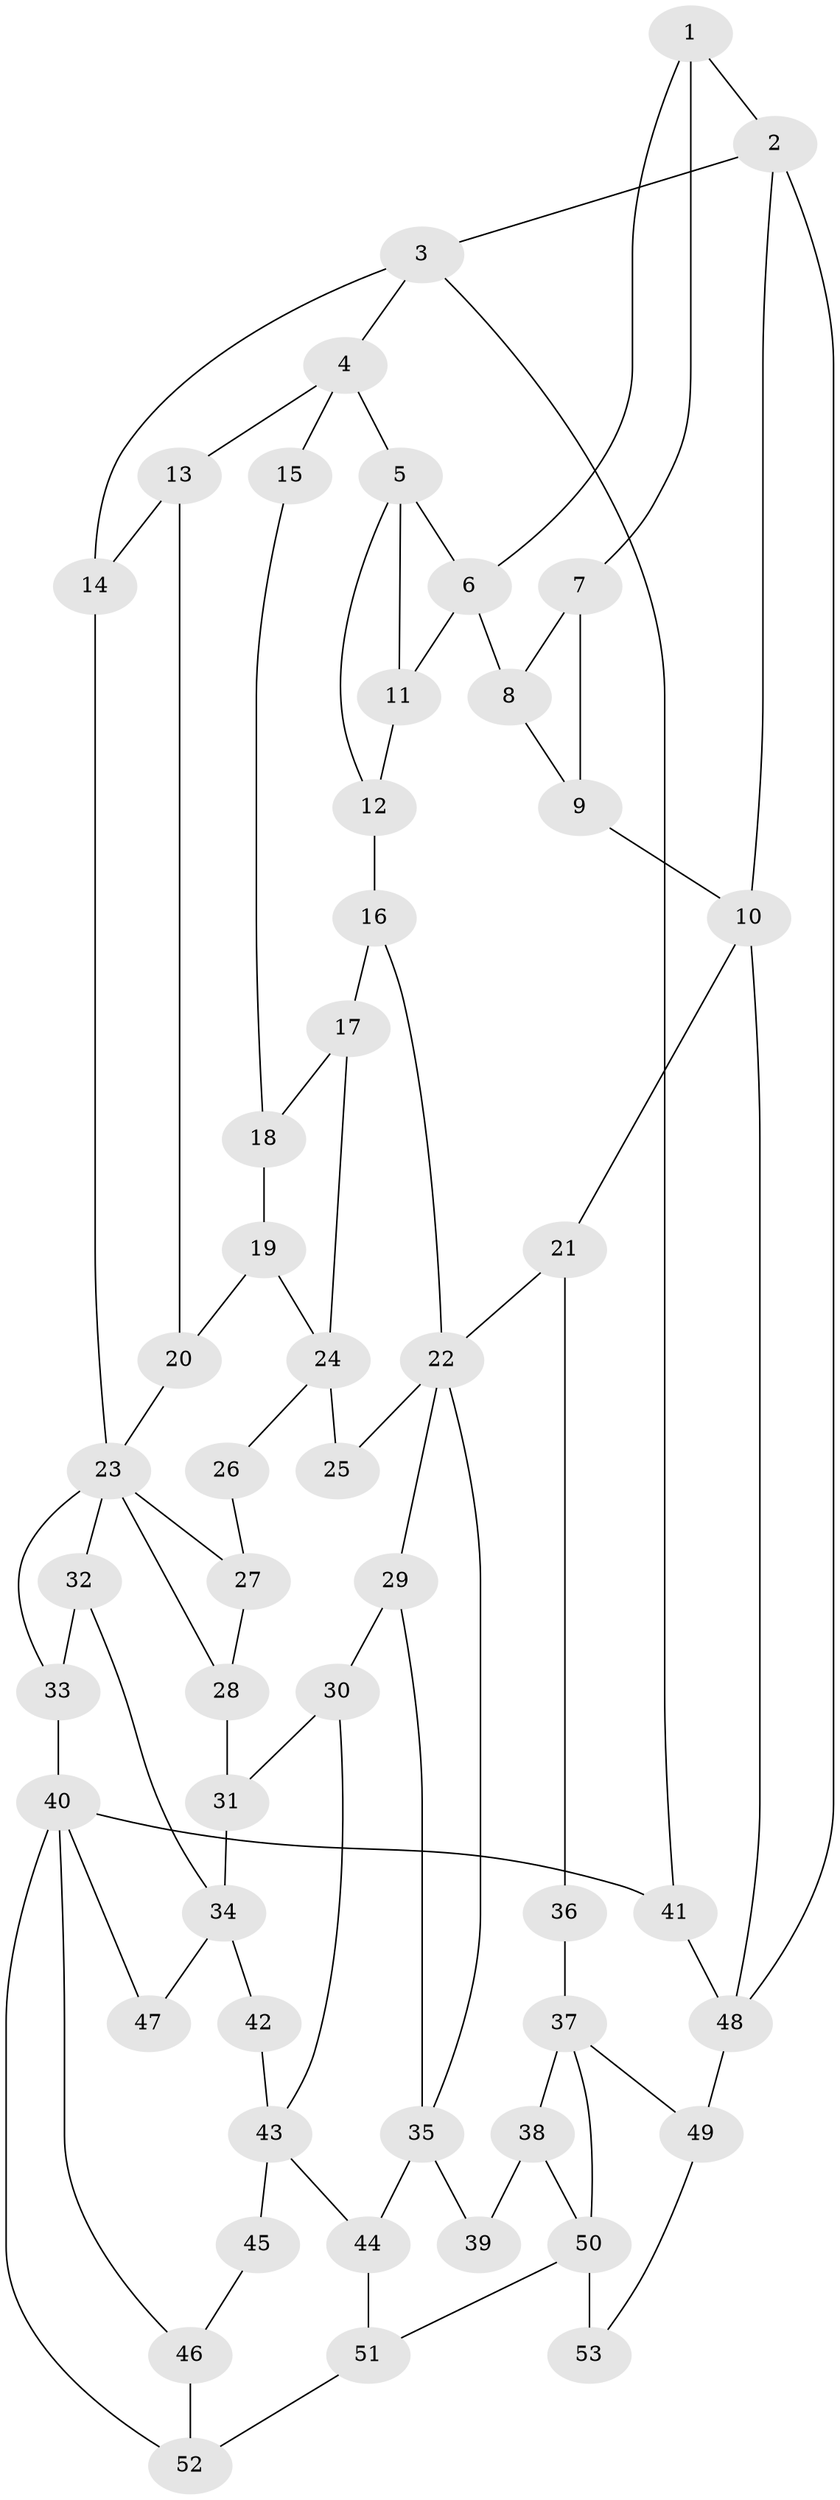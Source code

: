 // original degree distribution, {3: 0.018867924528301886, 6: 0.22641509433962265, 4: 0.24528301886792453, 5: 0.5094339622641509}
// Generated by graph-tools (version 1.1) at 2025/54/03/04/25 22:54:47]
// undirected, 53 vertices, 85 edges
graph export_dot {
  node [color=gray90,style=filled];
  1;
  2;
  3;
  4;
  5;
  6;
  7;
  8;
  9;
  10;
  11;
  12;
  13;
  14;
  15;
  16;
  17;
  18;
  19;
  20;
  21;
  22;
  23;
  24;
  25;
  26;
  27;
  28;
  29;
  30;
  31;
  32;
  33;
  34;
  35;
  36;
  37;
  38;
  39;
  40;
  41;
  42;
  43;
  44;
  45;
  46;
  47;
  48;
  49;
  50;
  51;
  52;
  53;
  1 -- 2 [weight=1.0];
  1 -- 6 [weight=1.0];
  1 -- 7 [weight=1.0];
  2 -- 3 [weight=1.0];
  2 -- 10 [weight=1.0];
  2 -- 48 [weight=1.0];
  3 -- 4 [weight=1.0];
  3 -- 14 [weight=1.0];
  3 -- 41 [weight=1.0];
  4 -- 5 [weight=2.0];
  4 -- 13 [weight=1.0];
  4 -- 15 [weight=2.0];
  5 -- 6 [weight=1.0];
  5 -- 11 [weight=1.0];
  5 -- 12 [weight=1.0];
  6 -- 8 [weight=2.0];
  6 -- 11 [weight=1.0];
  7 -- 8 [weight=1.0];
  7 -- 9 [weight=2.0];
  8 -- 9 [weight=2.0];
  9 -- 10 [weight=2.0];
  10 -- 21 [weight=2.0];
  10 -- 48 [weight=1.0];
  11 -- 12 [weight=1.0];
  12 -- 16 [weight=1.0];
  13 -- 14 [weight=1.0];
  13 -- 20 [weight=1.0];
  14 -- 23 [weight=1.0];
  15 -- 18 [weight=1.0];
  16 -- 17 [weight=1.0];
  16 -- 22 [weight=1.0];
  17 -- 18 [weight=1.0];
  17 -- 24 [weight=1.0];
  18 -- 19 [weight=1.0];
  19 -- 20 [weight=1.0];
  19 -- 24 [weight=1.0];
  20 -- 23 [weight=1.0];
  21 -- 22 [weight=2.0];
  21 -- 36 [weight=1.0];
  22 -- 25 [weight=1.0];
  22 -- 29 [weight=1.0];
  22 -- 35 [weight=1.0];
  23 -- 27 [weight=1.0];
  23 -- 28 [weight=1.0];
  23 -- 32 [weight=1.0];
  23 -- 33 [weight=1.0];
  24 -- 25 [weight=2.0];
  24 -- 26 [weight=2.0];
  26 -- 27 [weight=1.0];
  27 -- 28 [weight=1.0];
  28 -- 31 [weight=1.0];
  29 -- 30 [weight=1.0];
  29 -- 35 [weight=1.0];
  30 -- 31 [weight=1.0];
  30 -- 43 [weight=1.0];
  31 -- 34 [weight=1.0];
  32 -- 33 [weight=1.0];
  32 -- 34 [weight=1.0];
  33 -- 40 [weight=1.0];
  34 -- 42 [weight=2.0];
  34 -- 47 [weight=2.0];
  35 -- 39 [weight=2.0];
  35 -- 44 [weight=2.0];
  36 -- 37 [weight=2.0];
  37 -- 38 [weight=2.0];
  37 -- 49 [weight=1.0];
  37 -- 50 [weight=1.0];
  38 -- 39 [weight=1.0];
  38 -- 50 [weight=1.0];
  40 -- 41 [weight=2.0];
  40 -- 46 [weight=1.0];
  40 -- 47 [weight=1.0];
  40 -- 52 [weight=1.0];
  41 -- 48 [weight=1.0];
  42 -- 43 [weight=1.0];
  43 -- 44 [weight=2.0];
  43 -- 45 [weight=2.0];
  44 -- 51 [weight=2.0];
  45 -- 46 [weight=1.0];
  46 -- 52 [weight=1.0];
  48 -- 49 [weight=1.0];
  49 -- 53 [weight=1.0];
  50 -- 51 [weight=2.0];
  50 -- 53 [weight=2.0];
  51 -- 52 [weight=1.0];
}
